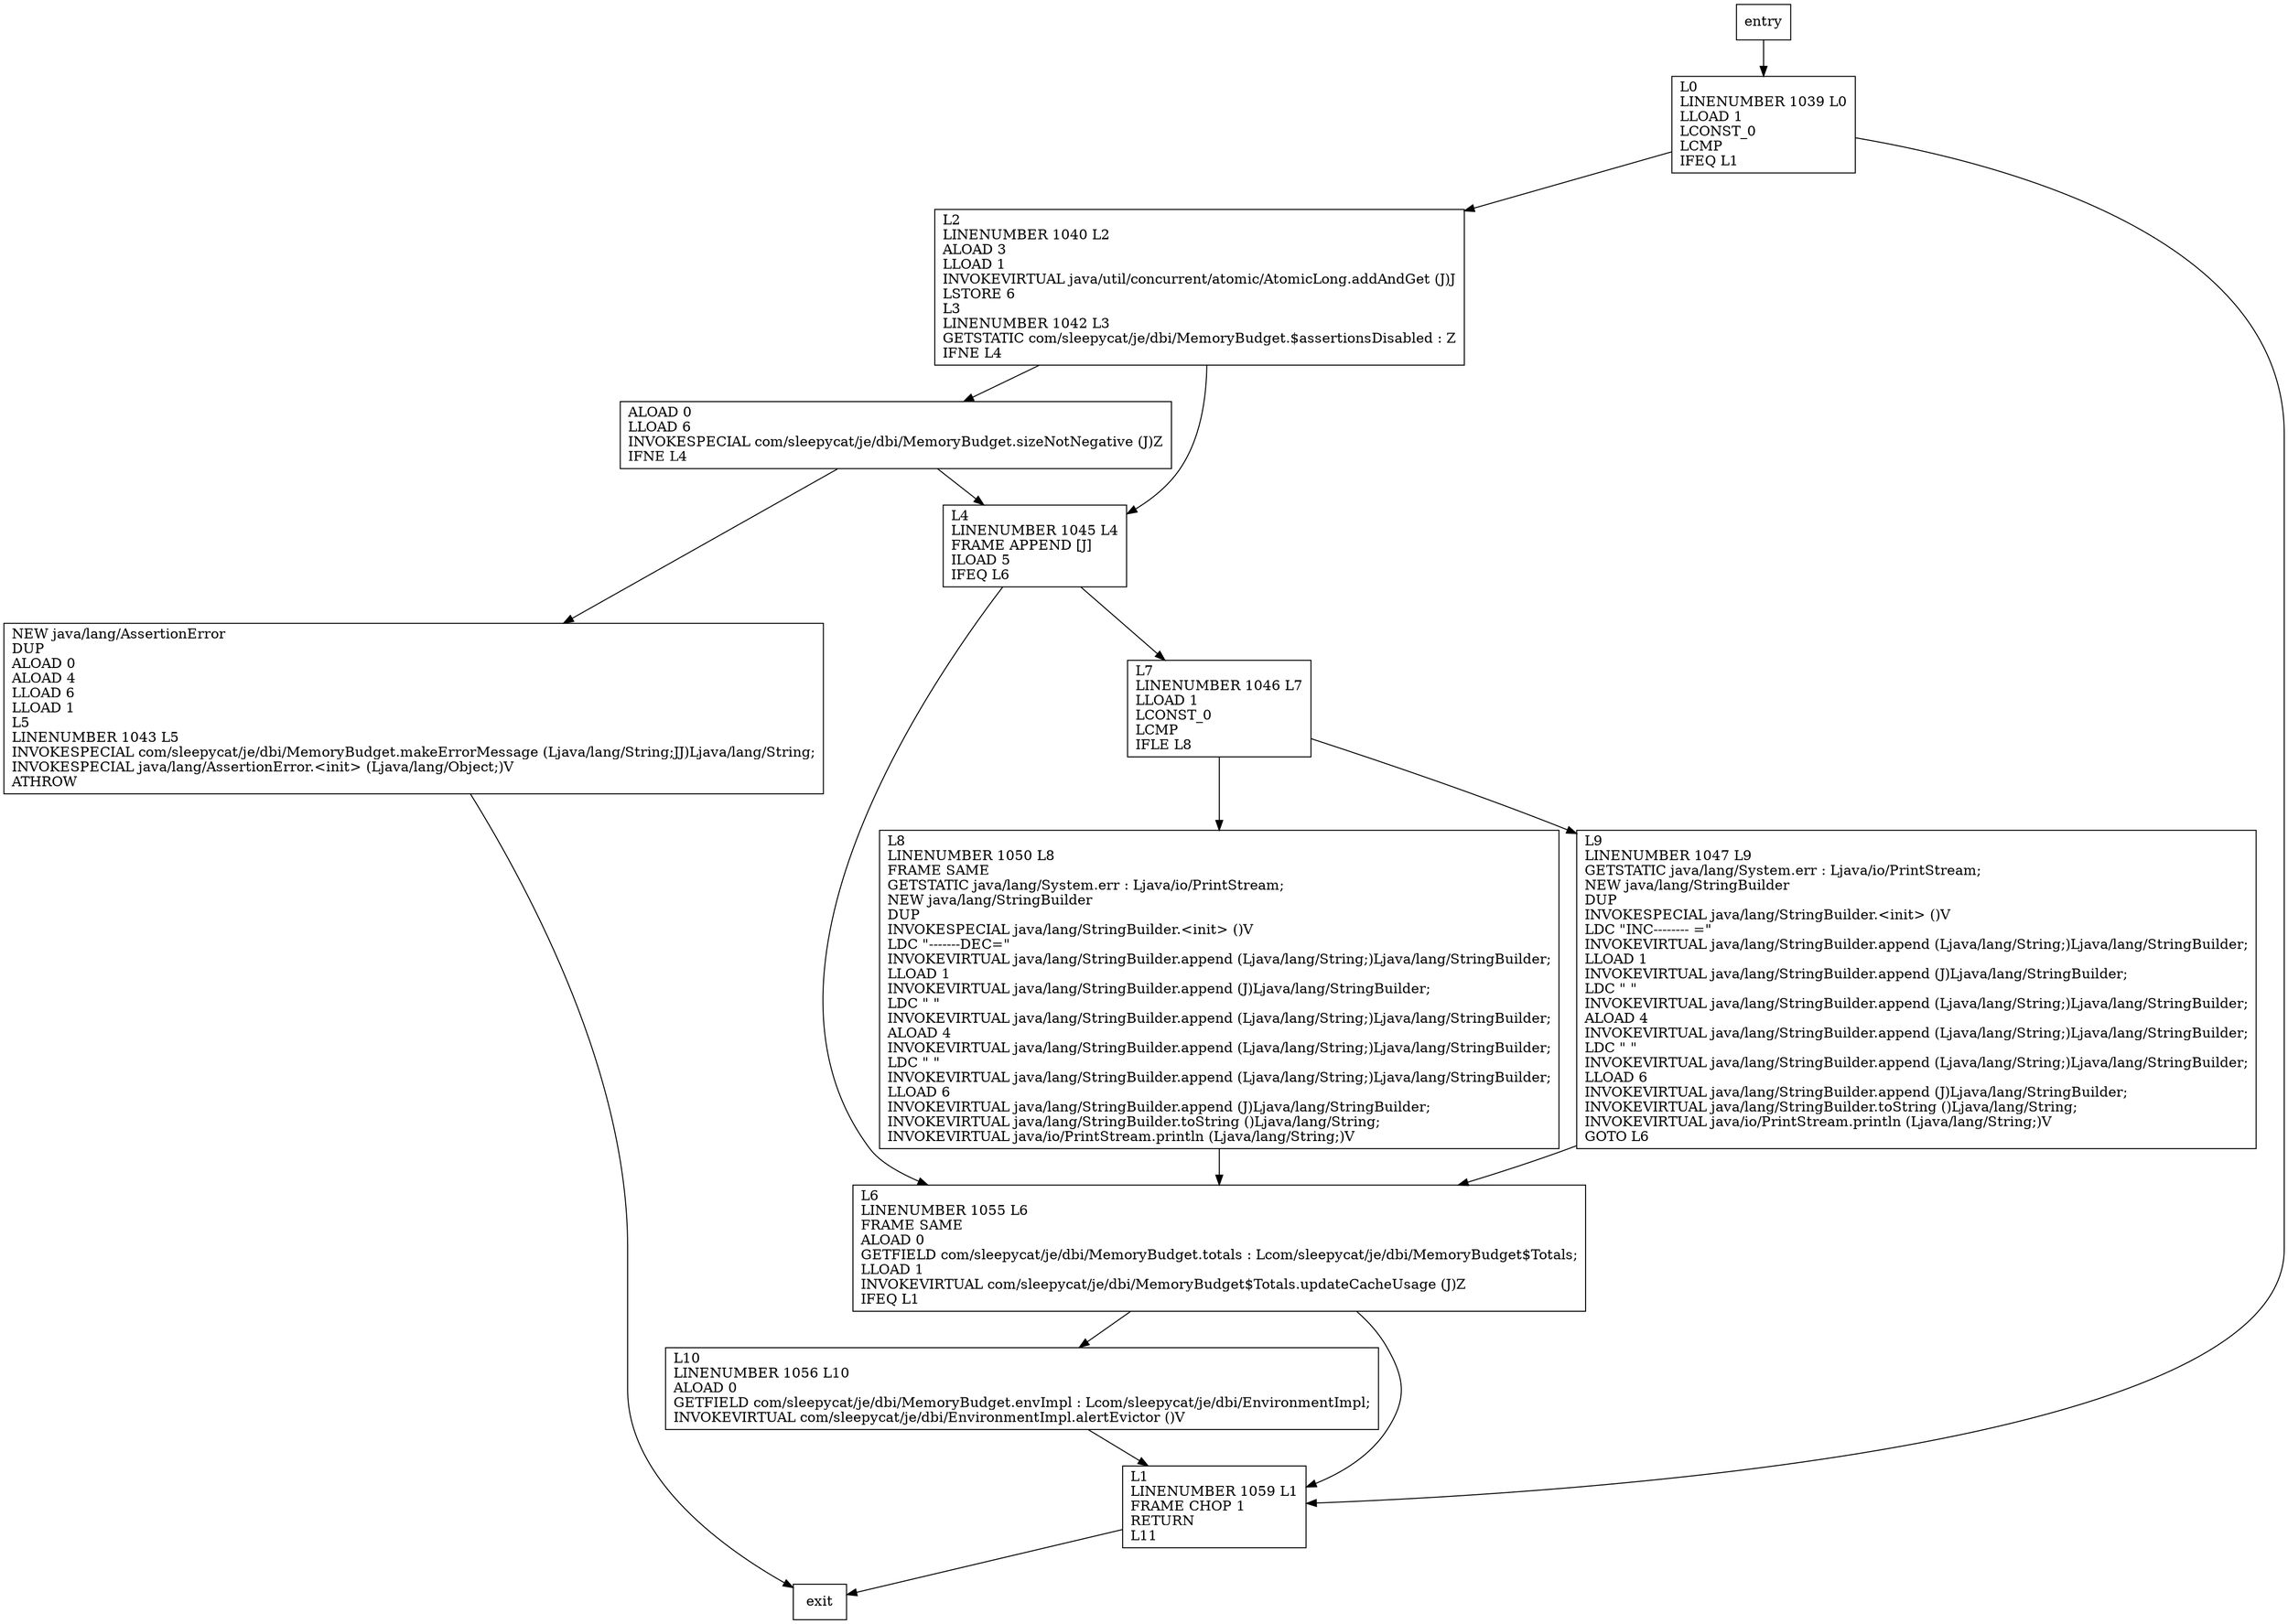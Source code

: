 digraph updateCounter {
node [shape=record];
1181947538 [label="NEW java/lang/AssertionError\lDUP\lALOAD 0\lALOAD 4\lLLOAD 6\lLLOAD 1\lL5\lLINENUMBER 1043 L5\lINVOKESPECIAL com/sleepycat/je/dbi/MemoryBudget.makeErrorMessage (Ljava/lang/String;JJ)Ljava/lang/String;\lINVOKESPECIAL java/lang/AssertionError.\<init\> (Ljava/lang/Object;)V\lATHROW\l"];
579660439 [label="L4\lLINENUMBER 1045 L4\lFRAME APPEND [J]\lILOAD 5\lIFEQ L6\l"];
1658273453 [label="L2\lLINENUMBER 1040 L2\lALOAD 3\lLLOAD 1\lINVOKEVIRTUAL java/util/concurrent/atomic/AtomicLong.addAndGet (J)J\lLSTORE 6\lL3\lLINENUMBER 1042 L3\lGETSTATIC com/sleepycat/je/dbi/MemoryBudget.$assertionsDisabled : Z\lIFNE L4\l"];
182052414 [label="L10\lLINENUMBER 1056 L10\lALOAD 0\lGETFIELD com/sleepycat/je/dbi/MemoryBudget.envImpl : Lcom/sleepycat/je/dbi/EnvironmentImpl;\lINVOKEVIRTUAL com/sleepycat/je/dbi/EnvironmentImpl.alertEvictor ()V\l"];
504634946 [label="L1\lLINENUMBER 1059 L1\lFRAME CHOP 1\lRETURN\lL11\l"];
2016146960 [label="L6\lLINENUMBER 1055 L6\lFRAME SAME\lALOAD 0\lGETFIELD com/sleepycat/je/dbi/MemoryBudget.totals : Lcom/sleepycat/je/dbi/MemoryBudget$Totals;\lLLOAD 1\lINVOKEVIRTUAL com/sleepycat/je/dbi/MemoryBudget$Totals.updateCacheUsage (J)Z\lIFEQ L1\l"];
1945915791 [label="L9\lLINENUMBER 1047 L9\lGETSTATIC java/lang/System.err : Ljava/io/PrintStream;\lNEW java/lang/StringBuilder\lDUP\lINVOKESPECIAL java/lang/StringBuilder.\<init\> ()V\lLDC \"INC-------- =\"\lINVOKEVIRTUAL java/lang/StringBuilder.append (Ljava/lang/String;)Ljava/lang/StringBuilder;\lLLOAD 1\lINVOKEVIRTUAL java/lang/StringBuilder.append (J)Ljava/lang/StringBuilder;\lLDC \" \"\lINVOKEVIRTUAL java/lang/StringBuilder.append (Ljava/lang/String;)Ljava/lang/StringBuilder;\lALOAD 4\lINVOKEVIRTUAL java/lang/StringBuilder.append (Ljava/lang/String;)Ljava/lang/StringBuilder;\lLDC \" \"\lINVOKEVIRTUAL java/lang/StringBuilder.append (Ljava/lang/String;)Ljava/lang/StringBuilder;\lLLOAD 6\lINVOKEVIRTUAL java/lang/StringBuilder.append (J)Ljava/lang/StringBuilder;\lINVOKEVIRTUAL java/lang/StringBuilder.toString ()Ljava/lang/String;\lINVOKEVIRTUAL java/io/PrintStream.println (Ljava/lang/String;)V\lGOTO L6\l"];
1035363280 [label="L7\lLINENUMBER 1046 L7\lLLOAD 1\lLCONST_0\lLCMP\lIFLE L8\l"];
769986276 [label="L8\lLINENUMBER 1050 L8\lFRAME SAME\lGETSTATIC java/lang/System.err : Ljava/io/PrintStream;\lNEW java/lang/StringBuilder\lDUP\lINVOKESPECIAL java/lang/StringBuilder.\<init\> ()V\lLDC \"-------DEC=\"\lINVOKEVIRTUAL java/lang/StringBuilder.append (Ljava/lang/String;)Ljava/lang/StringBuilder;\lLLOAD 1\lINVOKEVIRTUAL java/lang/StringBuilder.append (J)Ljava/lang/StringBuilder;\lLDC \" \"\lINVOKEVIRTUAL java/lang/StringBuilder.append (Ljava/lang/String;)Ljava/lang/StringBuilder;\lALOAD 4\lINVOKEVIRTUAL java/lang/StringBuilder.append (Ljava/lang/String;)Ljava/lang/StringBuilder;\lLDC \" \"\lINVOKEVIRTUAL java/lang/StringBuilder.append (Ljava/lang/String;)Ljava/lang/StringBuilder;\lLLOAD 6\lINVOKEVIRTUAL java/lang/StringBuilder.append (J)Ljava/lang/StringBuilder;\lINVOKEVIRTUAL java/lang/StringBuilder.toString ()Ljava/lang/String;\lINVOKEVIRTUAL java/io/PrintStream.println (Ljava/lang/String;)V\l"];
2013853240 [label="L0\lLINENUMBER 1039 L0\lLLOAD 1\lLCONST_0\lLCMP\lIFEQ L1\l"];
487219656 [label="ALOAD 0\lLLOAD 6\lINVOKESPECIAL com/sleepycat/je/dbi/MemoryBudget.sizeNotNegative (J)Z\lIFNE L4\l"];
entry;
exit;
1181947538 -> exit;
579660439 -> 2016146960;
579660439 -> 1035363280;
1658273453 -> 579660439;
1658273453 -> 487219656;
182052414 -> 504634946;
504634946 -> exit;
2016146960 -> 182052414;
2016146960 -> 504634946;
2013853240 -> 1658273453;
2013853240 -> 504634946;
487219656 -> 1181947538;
487219656 -> 579660439;
entry -> 2013853240;
1945915791 -> 2016146960;
1035363280 -> 1945915791;
1035363280 -> 769986276;
769986276 -> 2016146960;
}
